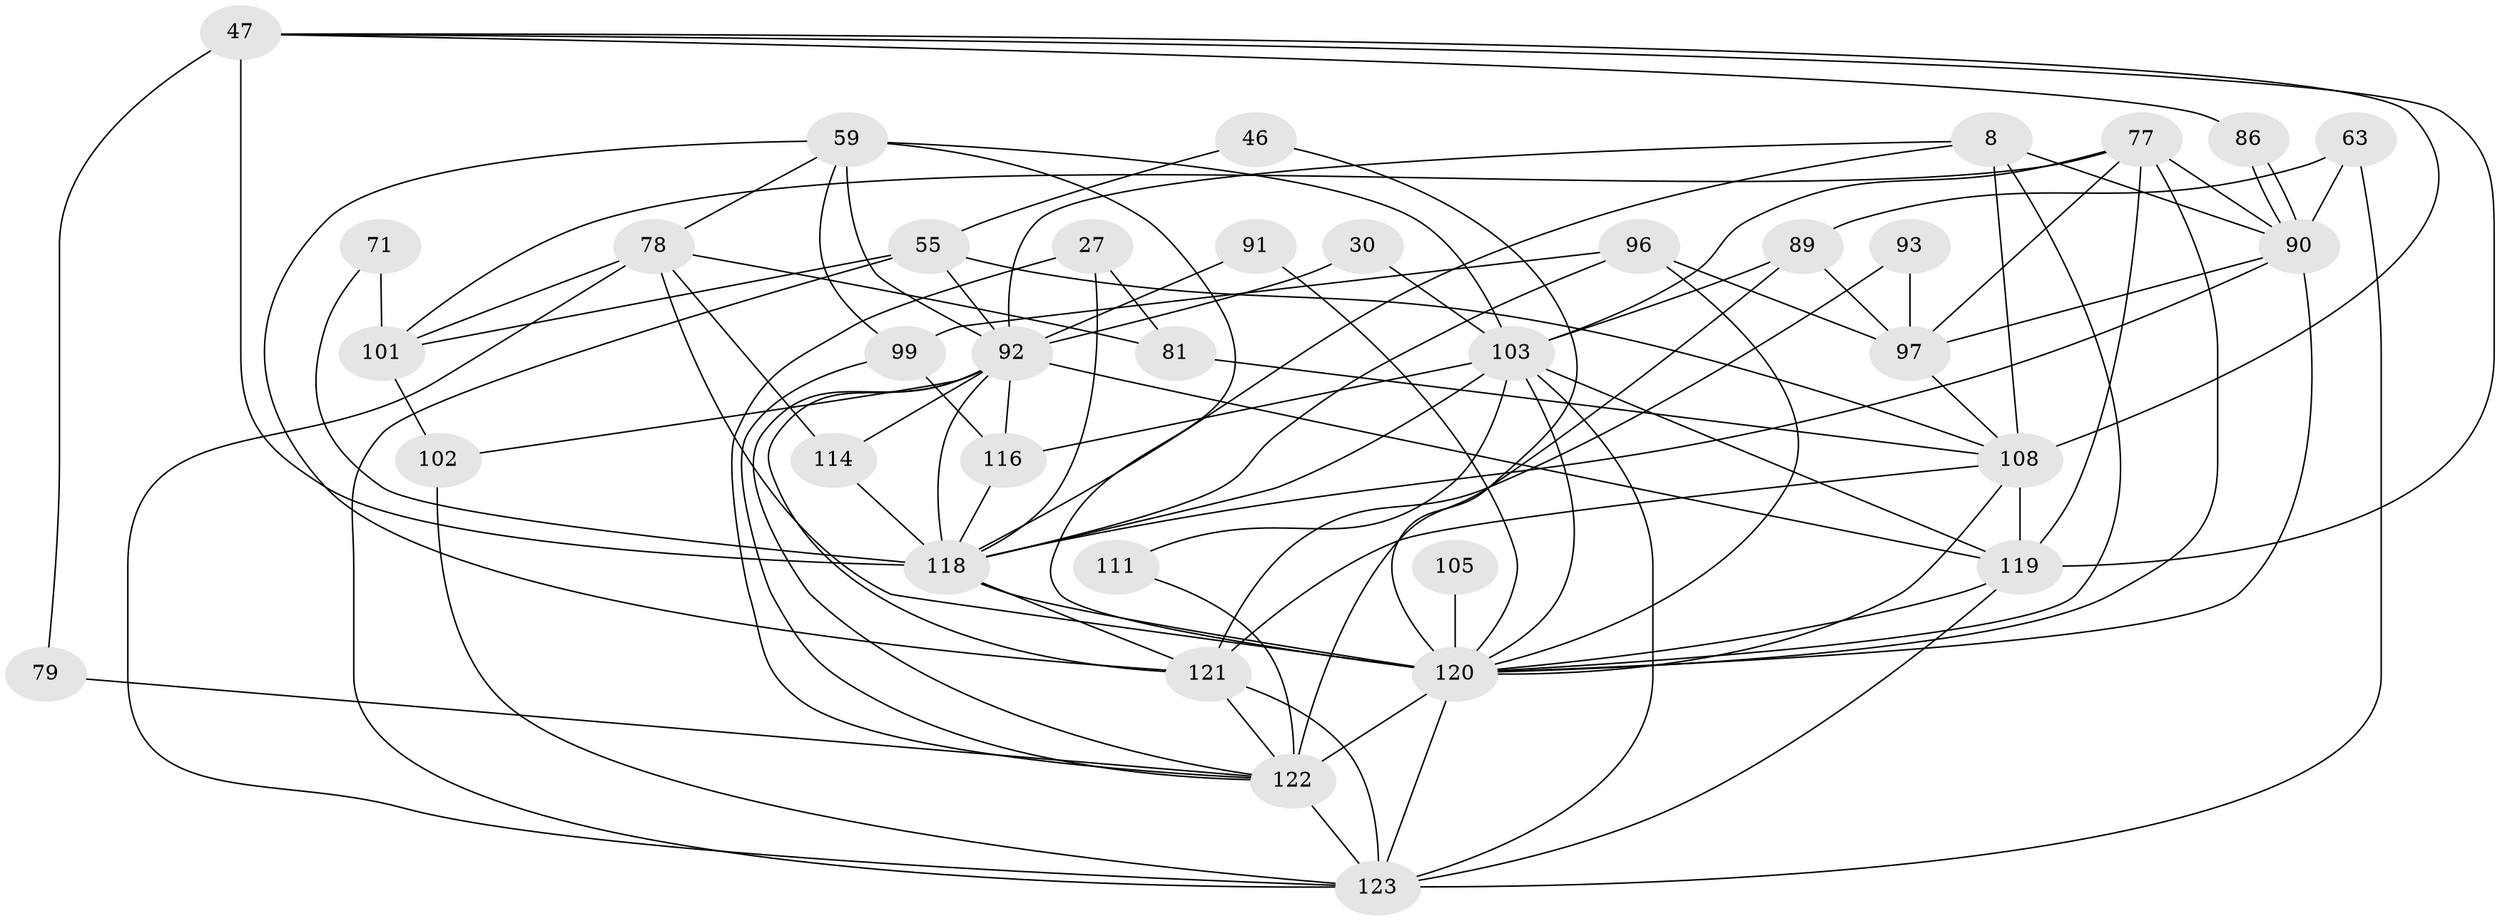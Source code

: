 // original degree distribution, {2: 0.14634146341463414, 6: 0.13821138211382114, 3: 0.2682926829268293, 5: 0.16260162601626016, 7: 0.04065040650406504, 4: 0.24390243902439024}
// Generated by graph-tools (version 1.1) at 2025/52/03/04/25 21:52:46]
// undirected, 36 vertices, 95 edges
graph export_dot {
graph [start="1"]
  node [color=gray90,style=filled];
  8 [super="+6"];
  27;
  30;
  46 [super="+31"];
  47 [super="+23"];
  55;
  59 [super="+49+50"];
  63;
  71;
  77 [super="+32+54+62"];
  78 [super="+12+51"];
  79;
  81;
  86;
  89 [super="+29"];
  90 [super="+72+83"];
  91 [super="+22"];
  92 [super="+13+44+85"];
  93;
  96 [super="+43"];
  97 [super="+37+82"];
  99 [super="+53"];
  101 [super="+1+41"];
  102 [super="+84"];
  103 [super="+98+94"];
  105;
  108 [super="+70+57+95+36"];
  111;
  114 [super="+106"];
  116 [super="+110"];
  118 [super="+75+113"];
  119 [super="+7+19+76+67+64"];
  120 [super="+5+88+117+115"];
  121 [super="+104"];
  122 [super="+18+34+107"];
  123 [super="+112+60"];
  8 -- 90 [weight=2];
  8 -- 108 [weight=2];
  8 -- 118 [weight=2];
  8 -- 92;
  8 -- 120;
  27 -- 81;
  27 -- 122;
  27 -- 118;
  30 -- 103;
  30 -- 92 [weight=2];
  46 -- 55 [weight=2];
  46 -- 120 [weight=2];
  47 -- 86;
  47 -- 79;
  47 -- 119;
  47 -- 108;
  47 -- 118 [weight=3];
  55 -- 92;
  55 -- 123;
  55 -- 101;
  55 -- 108;
  59 -- 92 [weight=3];
  59 -- 78 [weight=2];
  59 -- 99;
  59 -- 103 [weight=5];
  59 -- 121;
  59 -- 120;
  63 -- 90 [weight=2];
  63 -- 123;
  63 -- 89;
  71 -- 101;
  71 -- 118;
  77 -- 90;
  77 -- 101 [weight=3];
  77 -- 119 [weight=4];
  77 -- 120 [weight=2];
  77 -- 97;
  77 -- 103;
  78 -- 101;
  78 -- 81 [weight=2];
  78 -- 123 [weight=3];
  78 -- 114;
  78 -- 120 [weight=2];
  79 -- 122 [weight=2];
  81 -- 108;
  86 -- 90;
  86 -- 90;
  89 -- 122;
  89 -- 103;
  89 -- 97;
  90 -- 118;
  90 -- 120;
  90 -- 97;
  91 -- 92 [weight=2];
  91 -- 120 [weight=5];
  92 -- 116;
  92 -- 122;
  92 -- 119 [weight=5];
  92 -- 121;
  92 -- 102;
  92 -- 114 [weight=2];
  92 -- 118;
  93 -- 97;
  93 -- 121;
  96 -- 118 [weight=2];
  96 -- 99 [weight=2];
  96 -- 97;
  96 -- 120 [weight=2];
  97 -- 108 [weight=3];
  99 -- 116;
  99 -- 122;
  101 -- 102;
  102 -- 123;
  103 -- 116 [weight=2];
  103 -- 111;
  103 -- 123 [weight=3];
  103 -- 118 [weight=2];
  103 -- 119 [weight=3];
  103 -- 120;
  105 -- 120 [weight=2];
  108 -- 121 [weight=2];
  108 -- 120;
  108 -- 119 [weight=4];
  111 -- 122;
  114 -- 118 [weight=2];
  116 -- 118;
  118 -- 121 [weight=2];
  118 -- 120;
  119 -- 123 [weight=2];
  119 -- 120;
  120 -- 122 [weight=5];
  120 -- 123 [weight=2];
  121 -- 123 [weight=3];
  121 -- 122;
  122 -- 123;
}
